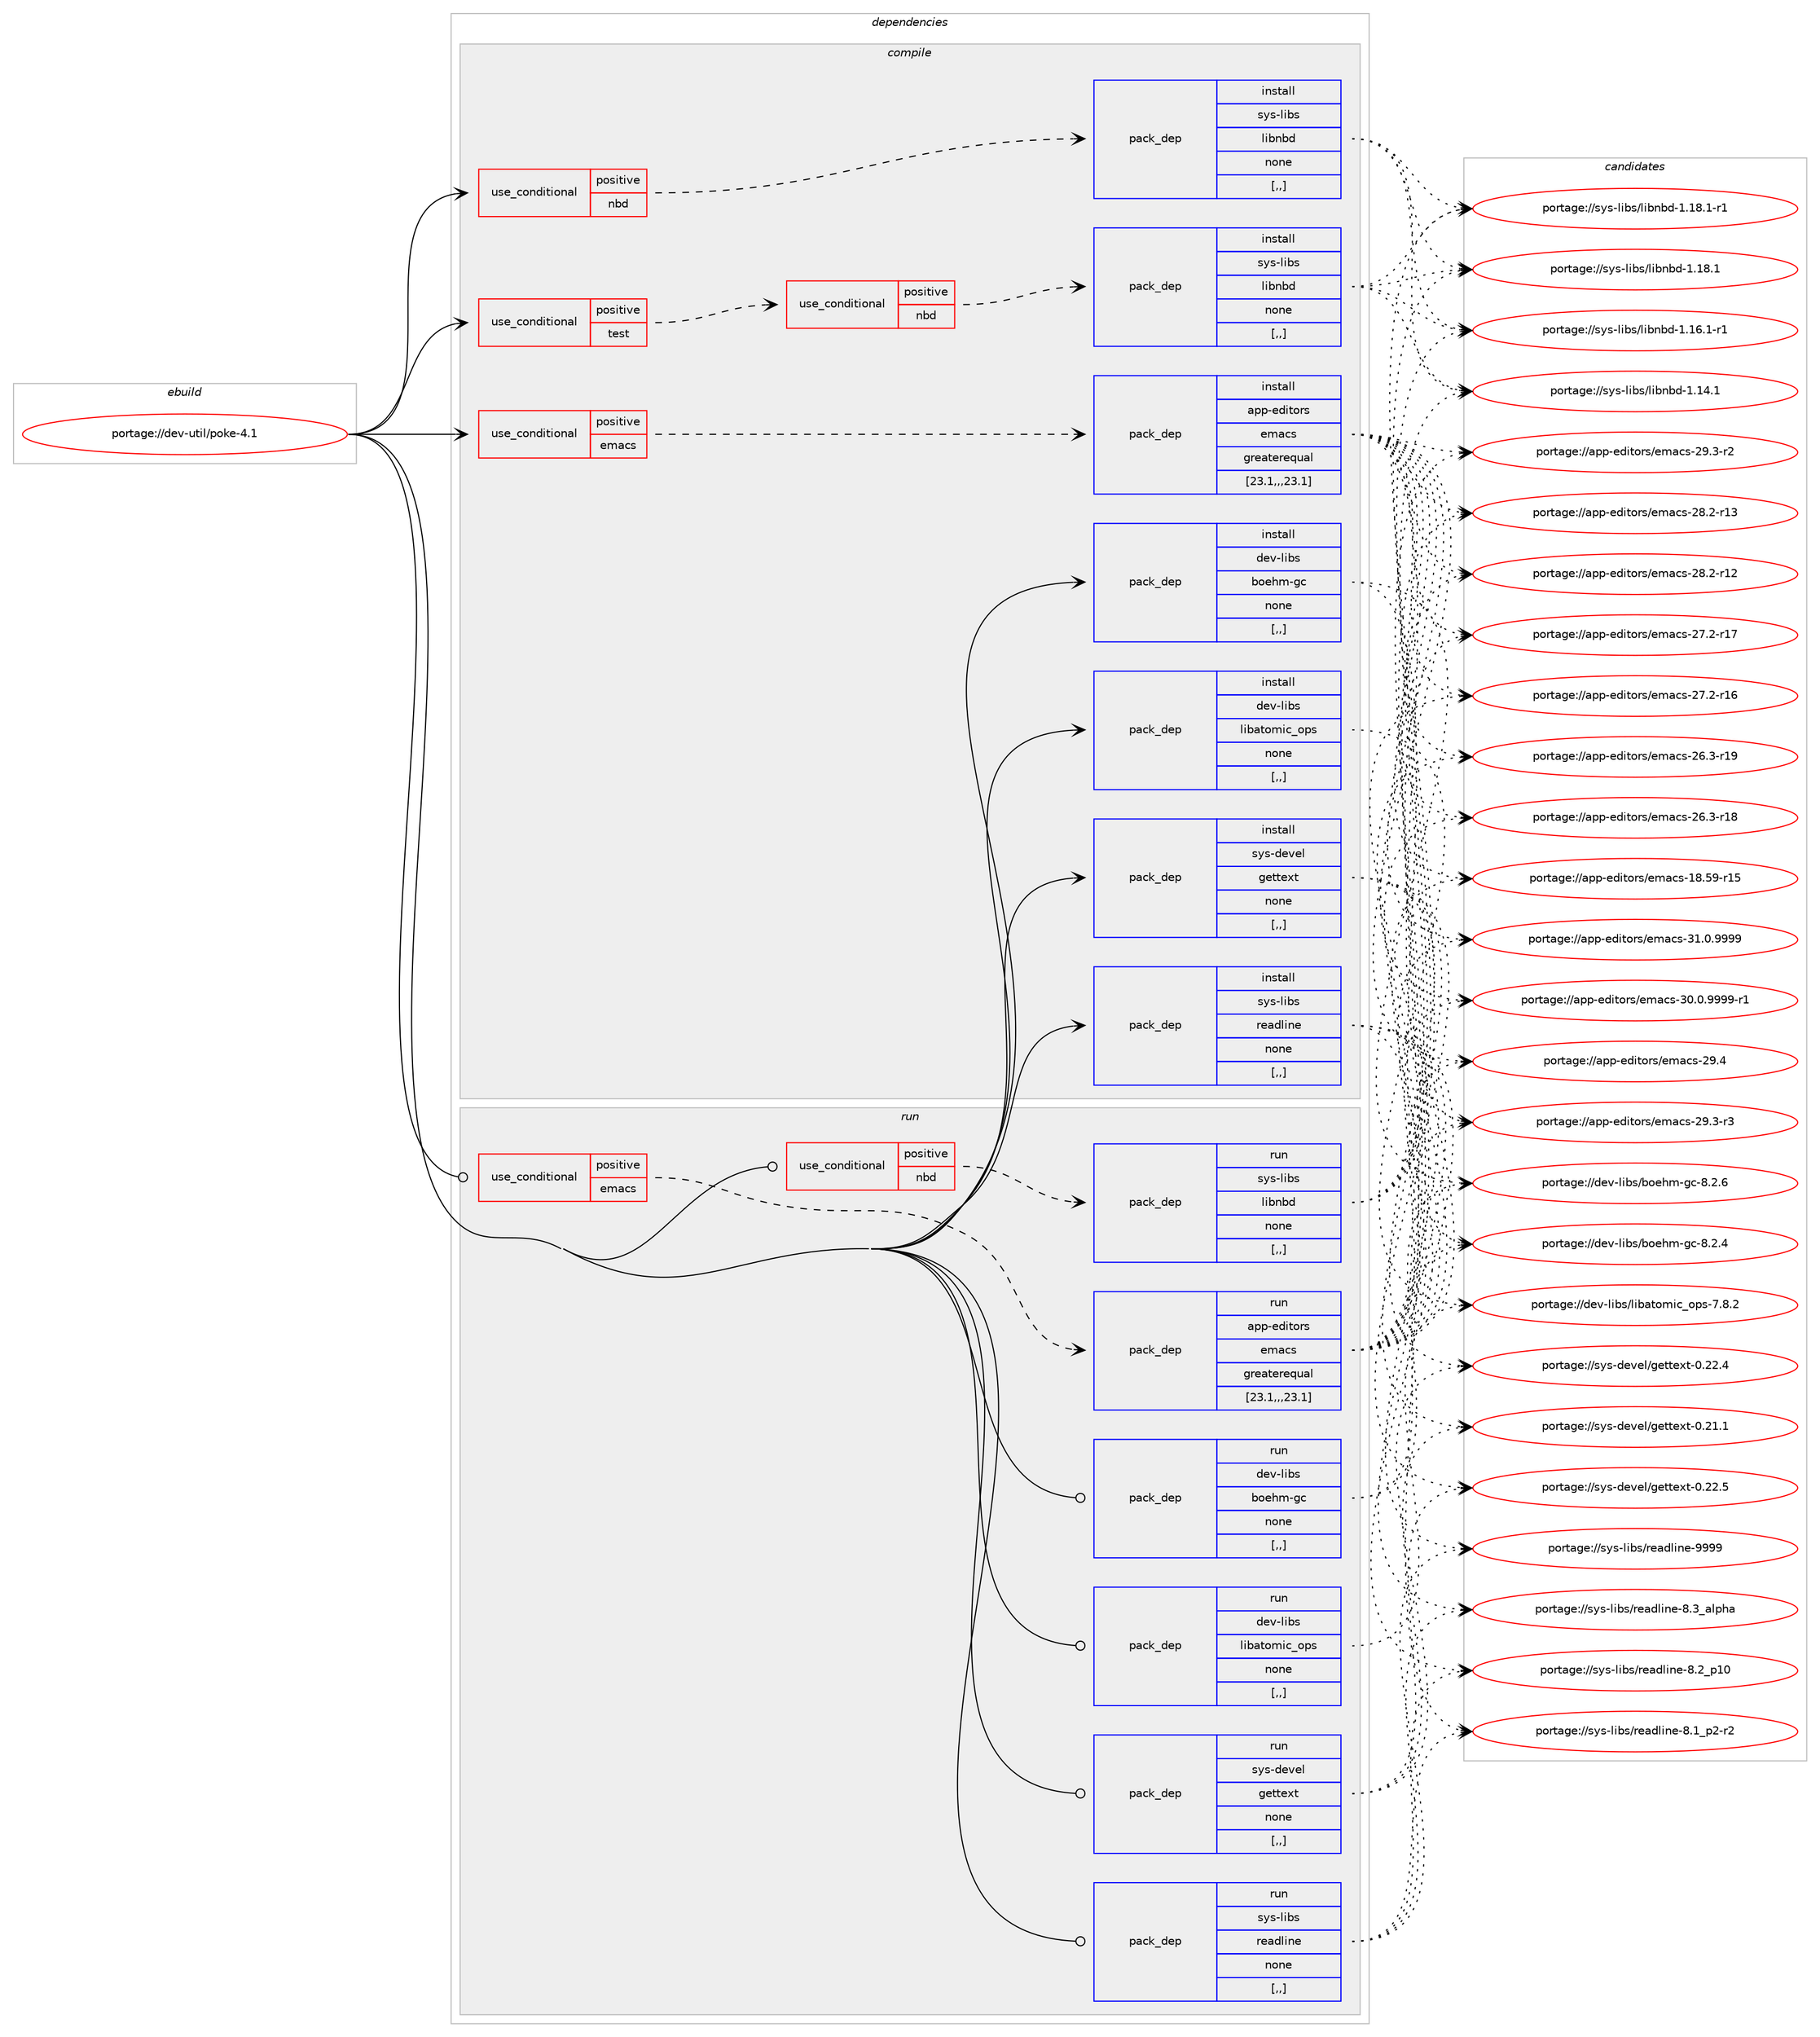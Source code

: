 digraph prolog {

# *************
# Graph options
# *************

newrank=true;
concentrate=true;
compound=true;
graph [rankdir=LR,fontname=Helvetica,fontsize=10,ranksep=1.5];#, ranksep=2.5, nodesep=0.2];
edge  [arrowhead=vee];
node  [fontname=Helvetica,fontsize=10];

# **********
# The ebuild
# **********

subgraph cluster_leftcol {
color=gray;
label=<<i>ebuild</i>>;
id [label="portage://dev-util/poke-4.1", color=red, width=4, href="../dev-util/poke-4.1.svg"];
}

# ****************
# The dependencies
# ****************

subgraph cluster_midcol {
color=gray;
label=<<i>dependencies</i>>;
subgraph cluster_compile {
fillcolor="#eeeeee";
style=filled;
label=<<i>compile</i>>;
subgraph cond61516 {
dependency218426 [label=<<TABLE BORDER="0" CELLBORDER="1" CELLSPACING="0" CELLPADDING="4"><TR><TD ROWSPAN="3" CELLPADDING="10">use_conditional</TD></TR><TR><TD>positive</TD></TR><TR><TD>emacs</TD></TR></TABLE>>, shape=none, color=red];
subgraph pack155470 {
dependency218427 [label=<<TABLE BORDER="0" CELLBORDER="1" CELLSPACING="0" CELLPADDING="4" WIDTH="220"><TR><TD ROWSPAN="6" CELLPADDING="30">pack_dep</TD></TR><TR><TD WIDTH="110">install</TD></TR><TR><TD>app-editors</TD></TR><TR><TD>emacs</TD></TR><TR><TD>greaterequal</TD></TR><TR><TD>[23.1,,,23.1]</TD></TR></TABLE>>, shape=none, color=blue];
}
dependency218426:e -> dependency218427:w [weight=20,style="dashed",arrowhead="vee"];
}
id:e -> dependency218426:w [weight=20,style="solid",arrowhead="vee"];
subgraph cond61517 {
dependency218428 [label=<<TABLE BORDER="0" CELLBORDER="1" CELLSPACING="0" CELLPADDING="4"><TR><TD ROWSPAN="3" CELLPADDING="10">use_conditional</TD></TR><TR><TD>positive</TD></TR><TR><TD>nbd</TD></TR></TABLE>>, shape=none, color=red];
subgraph pack155471 {
dependency218429 [label=<<TABLE BORDER="0" CELLBORDER="1" CELLSPACING="0" CELLPADDING="4" WIDTH="220"><TR><TD ROWSPAN="6" CELLPADDING="30">pack_dep</TD></TR><TR><TD WIDTH="110">install</TD></TR><TR><TD>sys-libs</TD></TR><TR><TD>libnbd</TD></TR><TR><TD>none</TD></TR><TR><TD>[,,]</TD></TR></TABLE>>, shape=none, color=blue];
}
dependency218428:e -> dependency218429:w [weight=20,style="dashed",arrowhead="vee"];
}
id:e -> dependency218428:w [weight=20,style="solid",arrowhead="vee"];
subgraph cond61518 {
dependency218430 [label=<<TABLE BORDER="0" CELLBORDER="1" CELLSPACING="0" CELLPADDING="4"><TR><TD ROWSPAN="3" CELLPADDING="10">use_conditional</TD></TR><TR><TD>positive</TD></TR><TR><TD>test</TD></TR></TABLE>>, shape=none, color=red];
subgraph cond61519 {
dependency218431 [label=<<TABLE BORDER="0" CELLBORDER="1" CELLSPACING="0" CELLPADDING="4"><TR><TD ROWSPAN="3" CELLPADDING="10">use_conditional</TD></TR><TR><TD>positive</TD></TR><TR><TD>nbd</TD></TR></TABLE>>, shape=none, color=red];
subgraph pack155472 {
dependency218432 [label=<<TABLE BORDER="0" CELLBORDER="1" CELLSPACING="0" CELLPADDING="4" WIDTH="220"><TR><TD ROWSPAN="6" CELLPADDING="30">pack_dep</TD></TR><TR><TD WIDTH="110">install</TD></TR><TR><TD>sys-libs</TD></TR><TR><TD>libnbd</TD></TR><TR><TD>none</TD></TR><TR><TD>[,,]</TD></TR></TABLE>>, shape=none, color=blue];
}
dependency218431:e -> dependency218432:w [weight=20,style="dashed",arrowhead="vee"];
}
dependency218430:e -> dependency218431:w [weight=20,style="dashed",arrowhead="vee"];
}
id:e -> dependency218430:w [weight=20,style="solid",arrowhead="vee"];
subgraph pack155473 {
dependency218433 [label=<<TABLE BORDER="0" CELLBORDER="1" CELLSPACING="0" CELLPADDING="4" WIDTH="220"><TR><TD ROWSPAN="6" CELLPADDING="30">pack_dep</TD></TR><TR><TD WIDTH="110">install</TD></TR><TR><TD>dev-libs</TD></TR><TR><TD>boehm-gc</TD></TR><TR><TD>none</TD></TR><TR><TD>[,,]</TD></TR></TABLE>>, shape=none, color=blue];
}
id:e -> dependency218433:w [weight=20,style="solid",arrowhead="vee"];
subgraph pack155474 {
dependency218434 [label=<<TABLE BORDER="0" CELLBORDER="1" CELLSPACING="0" CELLPADDING="4" WIDTH="220"><TR><TD ROWSPAN="6" CELLPADDING="30">pack_dep</TD></TR><TR><TD WIDTH="110">install</TD></TR><TR><TD>dev-libs</TD></TR><TR><TD>libatomic_ops</TD></TR><TR><TD>none</TD></TR><TR><TD>[,,]</TD></TR></TABLE>>, shape=none, color=blue];
}
id:e -> dependency218434:w [weight=20,style="solid",arrowhead="vee"];
subgraph pack155475 {
dependency218435 [label=<<TABLE BORDER="0" CELLBORDER="1" CELLSPACING="0" CELLPADDING="4" WIDTH="220"><TR><TD ROWSPAN="6" CELLPADDING="30">pack_dep</TD></TR><TR><TD WIDTH="110">install</TD></TR><TR><TD>sys-devel</TD></TR><TR><TD>gettext</TD></TR><TR><TD>none</TD></TR><TR><TD>[,,]</TD></TR></TABLE>>, shape=none, color=blue];
}
id:e -> dependency218435:w [weight=20,style="solid",arrowhead="vee"];
subgraph pack155476 {
dependency218436 [label=<<TABLE BORDER="0" CELLBORDER="1" CELLSPACING="0" CELLPADDING="4" WIDTH="220"><TR><TD ROWSPAN="6" CELLPADDING="30">pack_dep</TD></TR><TR><TD WIDTH="110">install</TD></TR><TR><TD>sys-libs</TD></TR><TR><TD>readline</TD></TR><TR><TD>none</TD></TR><TR><TD>[,,]</TD></TR></TABLE>>, shape=none, color=blue];
}
id:e -> dependency218436:w [weight=20,style="solid",arrowhead="vee"];
}
subgraph cluster_compileandrun {
fillcolor="#eeeeee";
style=filled;
label=<<i>compile and run</i>>;
}
subgraph cluster_run {
fillcolor="#eeeeee";
style=filled;
label=<<i>run</i>>;
subgraph cond61520 {
dependency218437 [label=<<TABLE BORDER="0" CELLBORDER="1" CELLSPACING="0" CELLPADDING="4"><TR><TD ROWSPAN="3" CELLPADDING="10">use_conditional</TD></TR><TR><TD>positive</TD></TR><TR><TD>emacs</TD></TR></TABLE>>, shape=none, color=red];
subgraph pack155477 {
dependency218438 [label=<<TABLE BORDER="0" CELLBORDER="1" CELLSPACING="0" CELLPADDING="4" WIDTH="220"><TR><TD ROWSPAN="6" CELLPADDING="30">pack_dep</TD></TR><TR><TD WIDTH="110">run</TD></TR><TR><TD>app-editors</TD></TR><TR><TD>emacs</TD></TR><TR><TD>greaterequal</TD></TR><TR><TD>[23.1,,,23.1]</TD></TR></TABLE>>, shape=none, color=blue];
}
dependency218437:e -> dependency218438:w [weight=20,style="dashed",arrowhead="vee"];
}
id:e -> dependency218437:w [weight=20,style="solid",arrowhead="odot"];
subgraph cond61521 {
dependency218439 [label=<<TABLE BORDER="0" CELLBORDER="1" CELLSPACING="0" CELLPADDING="4"><TR><TD ROWSPAN="3" CELLPADDING="10">use_conditional</TD></TR><TR><TD>positive</TD></TR><TR><TD>nbd</TD></TR></TABLE>>, shape=none, color=red];
subgraph pack155478 {
dependency218440 [label=<<TABLE BORDER="0" CELLBORDER="1" CELLSPACING="0" CELLPADDING="4" WIDTH="220"><TR><TD ROWSPAN="6" CELLPADDING="30">pack_dep</TD></TR><TR><TD WIDTH="110">run</TD></TR><TR><TD>sys-libs</TD></TR><TR><TD>libnbd</TD></TR><TR><TD>none</TD></TR><TR><TD>[,,]</TD></TR></TABLE>>, shape=none, color=blue];
}
dependency218439:e -> dependency218440:w [weight=20,style="dashed",arrowhead="vee"];
}
id:e -> dependency218439:w [weight=20,style="solid",arrowhead="odot"];
subgraph pack155479 {
dependency218441 [label=<<TABLE BORDER="0" CELLBORDER="1" CELLSPACING="0" CELLPADDING="4" WIDTH="220"><TR><TD ROWSPAN="6" CELLPADDING="30">pack_dep</TD></TR><TR><TD WIDTH="110">run</TD></TR><TR><TD>dev-libs</TD></TR><TR><TD>boehm-gc</TD></TR><TR><TD>none</TD></TR><TR><TD>[,,]</TD></TR></TABLE>>, shape=none, color=blue];
}
id:e -> dependency218441:w [weight=20,style="solid",arrowhead="odot"];
subgraph pack155480 {
dependency218442 [label=<<TABLE BORDER="0" CELLBORDER="1" CELLSPACING="0" CELLPADDING="4" WIDTH="220"><TR><TD ROWSPAN="6" CELLPADDING="30">pack_dep</TD></TR><TR><TD WIDTH="110">run</TD></TR><TR><TD>dev-libs</TD></TR><TR><TD>libatomic_ops</TD></TR><TR><TD>none</TD></TR><TR><TD>[,,]</TD></TR></TABLE>>, shape=none, color=blue];
}
id:e -> dependency218442:w [weight=20,style="solid",arrowhead="odot"];
subgraph pack155481 {
dependency218443 [label=<<TABLE BORDER="0" CELLBORDER="1" CELLSPACING="0" CELLPADDING="4" WIDTH="220"><TR><TD ROWSPAN="6" CELLPADDING="30">pack_dep</TD></TR><TR><TD WIDTH="110">run</TD></TR><TR><TD>sys-devel</TD></TR><TR><TD>gettext</TD></TR><TR><TD>none</TD></TR><TR><TD>[,,]</TD></TR></TABLE>>, shape=none, color=blue];
}
id:e -> dependency218443:w [weight=20,style="solid",arrowhead="odot"];
subgraph pack155482 {
dependency218444 [label=<<TABLE BORDER="0" CELLBORDER="1" CELLSPACING="0" CELLPADDING="4" WIDTH="220"><TR><TD ROWSPAN="6" CELLPADDING="30">pack_dep</TD></TR><TR><TD WIDTH="110">run</TD></TR><TR><TD>sys-libs</TD></TR><TR><TD>readline</TD></TR><TR><TD>none</TD></TR><TR><TD>[,,]</TD></TR></TABLE>>, shape=none, color=blue];
}
id:e -> dependency218444:w [weight=20,style="solid",arrowhead="odot"];
}
}

# **************
# The candidates
# **************

subgraph cluster_choices {
rank=same;
color=gray;
label=<<i>candidates</i>>;

subgraph choice155470 {
color=black;
nodesep=1;
choice971121124510110010511611111411547101109979911545514946484657575757 [label="portage://app-editors/emacs-31.0.9999", color=red, width=4,href="../app-editors/emacs-31.0.9999.svg"];
choice9711211245101100105116111114115471011099799115455148464846575757574511449 [label="portage://app-editors/emacs-30.0.9999-r1", color=red, width=4,href="../app-editors/emacs-30.0.9999-r1.svg"];
choice97112112451011001051161111141154710110997991154550574652 [label="portage://app-editors/emacs-29.4", color=red, width=4,href="../app-editors/emacs-29.4.svg"];
choice971121124510110010511611111411547101109979911545505746514511451 [label="portage://app-editors/emacs-29.3-r3", color=red, width=4,href="../app-editors/emacs-29.3-r3.svg"];
choice971121124510110010511611111411547101109979911545505746514511450 [label="portage://app-editors/emacs-29.3-r2", color=red, width=4,href="../app-editors/emacs-29.3-r2.svg"];
choice97112112451011001051161111141154710110997991154550564650451144951 [label="portage://app-editors/emacs-28.2-r13", color=red, width=4,href="../app-editors/emacs-28.2-r13.svg"];
choice97112112451011001051161111141154710110997991154550564650451144950 [label="portage://app-editors/emacs-28.2-r12", color=red, width=4,href="../app-editors/emacs-28.2-r12.svg"];
choice97112112451011001051161111141154710110997991154550554650451144955 [label="portage://app-editors/emacs-27.2-r17", color=red, width=4,href="../app-editors/emacs-27.2-r17.svg"];
choice97112112451011001051161111141154710110997991154550554650451144954 [label="portage://app-editors/emacs-27.2-r16", color=red, width=4,href="../app-editors/emacs-27.2-r16.svg"];
choice97112112451011001051161111141154710110997991154550544651451144957 [label="portage://app-editors/emacs-26.3-r19", color=red, width=4,href="../app-editors/emacs-26.3-r19.svg"];
choice97112112451011001051161111141154710110997991154550544651451144956 [label="portage://app-editors/emacs-26.3-r18", color=red, width=4,href="../app-editors/emacs-26.3-r18.svg"];
choice9711211245101100105116111114115471011099799115454956465357451144953 [label="portage://app-editors/emacs-18.59-r15", color=red, width=4,href="../app-editors/emacs-18.59-r15.svg"];
dependency218427:e -> choice971121124510110010511611111411547101109979911545514946484657575757:w [style=dotted,weight="100"];
dependency218427:e -> choice9711211245101100105116111114115471011099799115455148464846575757574511449:w [style=dotted,weight="100"];
dependency218427:e -> choice97112112451011001051161111141154710110997991154550574652:w [style=dotted,weight="100"];
dependency218427:e -> choice971121124510110010511611111411547101109979911545505746514511451:w [style=dotted,weight="100"];
dependency218427:e -> choice971121124510110010511611111411547101109979911545505746514511450:w [style=dotted,weight="100"];
dependency218427:e -> choice97112112451011001051161111141154710110997991154550564650451144951:w [style=dotted,weight="100"];
dependency218427:e -> choice97112112451011001051161111141154710110997991154550564650451144950:w [style=dotted,weight="100"];
dependency218427:e -> choice97112112451011001051161111141154710110997991154550554650451144955:w [style=dotted,weight="100"];
dependency218427:e -> choice97112112451011001051161111141154710110997991154550554650451144954:w [style=dotted,weight="100"];
dependency218427:e -> choice97112112451011001051161111141154710110997991154550544651451144957:w [style=dotted,weight="100"];
dependency218427:e -> choice97112112451011001051161111141154710110997991154550544651451144956:w [style=dotted,weight="100"];
dependency218427:e -> choice9711211245101100105116111114115471011099799115454956465357451144953:w [style=dotted,weight="100"];
}
subgraph choice155471 {
color=black;
nodesep=1;
choice1151211154510810598115471081059811098100454946495646494511449 [label="portage://sys-libs/libnbd-1.18.1-r1", color=red, width=4,href="../sys-libs/libnbd-1.18.1-r1.svg"];
choice115121115451081059811547108105981109810045494649564649 [label="portage://sys-libs/libnbd-1.18.1", color=red, width=4,href="../sys-libs/libnbd-1.18.1.svg"];
choice1151211154510810598115471081059811098100454946495446494511449 [label="portage://sys-libs/libnbd-1.16.1-r1", color=red, width=4,href="../sys-libs/libnbd-1.16.1-r1.svg"];
choice115121115451081059811547108105981109810045494649524649 [label="portage://sys-libs/libnbd-1.14.1", color=red, width=4,href="../sys-libs/libnbd-1.14.1.svg"];
dependency218429:e -> choice1151211154510810598115471081059811098100454946495646494511449:w [style=dotted,weight="100"];
dependency218429:e -> choice115121115451081059811547108105981109810045494649564649:w [style=dotted,weight="100"];
dependency218429:e -> choice1151211154510810598115471081059811098100454946495446494511449:w [style=dotted,weight="100"];
dependency218429:e -> choice115121115451081059811547108105981109810045494649524649:w [style=dotted,weight="100"];
}
subgraph choice155472 {
color=black;
nodesep=1;
choice1151211154510810598115471081059811098100454946495646494511449 [label="portage://sys-libs/libnbd-1.18.1-r1", color=red, width=4,href="../sys-libs/libnbd-1.18.1-r1.svg"];
choice115121115451081059811547108105981109810045494649564649 [label="portage://sys-libs/libnbd-1.18.1", color=red, width=4,href="../sys-libs/libnbd-1.18.1.svg"];
choice1151211154510810598115471081059811098100454946495446494511449 [label="portage://sys-libs/libnbd-1.16.1-r1", color=red, width=4,href="../sys-libs/libnbd-1.16.1-r1.svg"];
choice115121115451081059811547108105981109810045494649524649 [label="portage://sys-libs/libnbd-1.14.1", color=red, width=4,href="../sys-libs/libnbd-1.14.1.svg"];
dependency218432:e -> choice1151211154510810598115471081059811098100454946495646494511449:w [style=dotted,weight="100"];
dependency218432:e -> choice115121115451081059811547108105981109810045494649564649:w [style=dotted,weight="100"];
dependency218432:e -> choice1151211154510810598115471081059811098100454946495446494511449:w [style=dotted,weight="100"];
dependency218432:e -> choice115121115451081059811547108105981109810045494649524649:w [style=dotted,weight="100"];
}
subgraph choice155473 {
color=black;
nodesep=1;
choice100101118451081059811547981111011041094510399455646504654 [label="portage://dev-libs/boehm-gc-8.2.6", color=red, width=4,href="../dev-libs/boehm-gc-8.2.6.svg"];
choice100101118451081059811547981111011041094510399455646504652 [label="portage://dev-libs/boehm-gc-8.2.4", color=red, width=4,href="../dev-libs/boehm-gc-8.2.4.svg"];
dependency218433:e -> choice100101118451081059811547981111011041094510399455646504654:w [style=dotted,weight="100"];
dependency218433:e -> choice100101118451081059811547981111011041094510399455646504652:w [style=dotted,weight="100"];
}
subgraph choice155474 {
color=black;
nodesep=1;
choice10010111845108105981154710810598971161111091059995111112115455546564650 [label="portage://dev-libs/libatomic_ops-7.8.2", color=red, width=4,href="../dev-libs/libatomic_ops-7.8.2.svg"];
dependency218434:e -> choice10010111845108105981154710810598971161111091059995111112115455546564650:w [style=dotted,weight="100"];
}
subgraph choice155475 {
color=black;
nodesep=1;
choice115121115451001011181011084710310111611610112011645484650504653 [label="portage://sys-devel/gettext-0.22.5", color=red, width=4,href="../sys-devel/gettext-0.22.5.svg"];
choice115121115451001011181011084710310111611610112011645484650504652 [label="portage://sys-devel/gettext-0.22.4", color=red, width=4,href="../sys-devel/gettext-0.22.4.svg"];
choice115121115451001011181011084710310111611610112011645484650494649 [label="portage://sys-devel/gettext-0.21.1", color=red, width=4,href="../sys-devel/gettext-0.21.1.svg"];
dependency218435:e -> choice115121115451001011181011084710310111611610112011645484650504653:w [style=dotted,weight="100"];
dependency218435:e -> choice115121115451001011181011084710310111611610112011645484650504652:w [style=dotted,weight="100"];
dependency218435:e -> choice115121115451001011181011084710310111611610112011645484650494649:w [style=dotted,weight="100"];
}
subgraph choice155476 {
color=black;
nodesep=1;
choice115121115451081059811547114101971001081051101014557575757 [label="portage://sys-libs/readline-9999", color=red, width=4,href="../sys-libs/readline-9999.svg"];
choice1151211154510810598115471141019710010810511010145564651959710811210497 [label="portage://sys-libs/readline-8.3_alpha", color=red, width=4,href="../sys-libs/readline-8.3_alpha.svg"];
choice1151211154510810598115471141019710010810511010145564650951124948 [label="portage://sys-libs/readline-8.2_p10", color=red, width=4,href="../sys-libs/readline-8.2_p10.svg"];
choice115121115451081059811547114101971001081051101014556464995112504511450 [label="portage://sys-libs/readline-8.1_p2-r2", color=red, width=4,href="../sys-libs/readline-8.1_p2-r2.svg"];
dependency218436:e -> choice115121115451081059811547114101971001081051101014557575757:w [style=dotted,weight="100"];
dependency218436:e -> choice1151211154510810598115471141019710010810511010145564651959710811210497:w [style=dotted,weight="100"];
dependency218436:e -> choice1151211154510810598115471141019710010810511010145564650951124948:w [style=dotted,weight="100"];
dependency218436:e -> choice115121115451081059811547114101971001081051101014556464995112504511450:w [style=dotted,weight="100"];
}
subgraph choice155477 {
color=black;
nodesep=1;
choice971121124510110010511611111411547101109979911545514946484657575757 [label="portage://app-editors/emacs-31.0.9999", color=red, width=4,href="../app-editors/emacs-31.0.9999.svg"];
choice9711211245101100105116111114115471011099799115455148464846575757574511449 [label="portage://app-editors/emacs-30.0.9999-r1", color=red, width=4,href="../app-editors/emacs-30.0.9999-r1.svg"];
choice97112112451011001051161111141154710110997991154550574652 [label="portage://app-editors/emacs-29.4", color=red, width=4,href="../app-editors/emacs-29.4.svg"];
choice971121124510110010511611111411547101109979911545505746514511451 [label="portage://app-editors/emacs-29.3-r3", color=red, width=4,href="../app-editors/emacs-29.3-r3.svg"];
choice971121124510110010511611111411547101109979911545505746514511450 [label="portage://app-editors/emacs-29.3-r2", color=red, width=4,href="../app-editors/emacs-29.3-r2.svg"];
choice97112112451011001051161111141154710110997991154550564650451144951 [label="portage://app-editors/emacs-28.2-r13", color=red, width=4,href="../app-editors/emacs-28.2-r13.svg"];
choice97112112451011001051161111141154710110997991154550564650451144950 [label="portage://app-editors/emacs-28.2-r12", color=red, width=4,href="../app-editors/emacs-28.2-r12.svg"];
choice97112112451011001051161111141154710110997991154550554650451144955 [label="portage://app-editors/emacs-27.2-r17", color=red, width=4,href="../app-editors/emacs-27.2-r17.svg"];
choice97112112451011001051161111141154710110997991154550554650451144954 [label="portage://app-editors/emacs-27.2-r16", color=red, width=4,href="../app-editors/emacs-27.2-r16.svg"];
choice97112112451011001051161111141154710110997991154550544651451144957 [label="portage://app-editors/emacs-26.3-r19", color=red, width=4,href="../app-editors/emacs-26.3-r19.svg"];
choice97112112451011001051161111141154710110997991154550544651451144956 [label="portage://app-editors/emacs-26.3-r18", color=red, width=4,href="../app-editors/emacs-26.3-r18.svg"];
choice9711211245101100105116111114115471011099799115454956465357451144953 [label="portage://app-editors/emacs-18.59-r15", color=red, width=4,href="../app-editors/emacs-18.59-r15.svg"];
dependency218438:e -> choice971121124510110010511611111411547101109979911545514946484657575757:w [style=dotted,weight="100"];
dependency218438:e -> choice9711211245101100105116111114115471011099799115455148464846575757574511449:w [style=dotted,weight="100"];
dependency218438:e -> choice97112112451011001051161111141154710110997991154550574652:w [style=dotted,weight="100"];
dependency218438:e -> choice971121124510110010511611111411547101109979911545505746514511451:w [style=dotted,weight="100"];
dependency218438:e -> choice971121124510110010511611111411547101109979911545505746514511450:w [style=dotted,weight="100"];
dependency218438:e -> choice97112112451011001051161111141154710110997991154550564650451144951:w [style=dotted,weight="100"];
dependency218438:e -> choice97112112451011001051161111141154710110997991154550564650451144950:w [style=dotted,weight="100"];
dependency218438:e -> choice97112112451011001051161111141154710110997991154550554650451144955:w [style=dotted,weight="100"];
dependency218438:e -> choice97112112451011001051161111141154710110997991154550554650451144954:w [style=dotted,weight="100"];
dependency218438:e -> choice97112112451011001051161111141154710110997991154550544651451144957:w [style=dotted,weight="100"];
dependency218438:e -> choice97112112451011001051161111141154710110997991154550544651451144956:w [style=dotted,weight="100"];
dependency218438:e -> choice9711211245101100105116111114115471011099799115454956465357451144953:w [style=dotted,weight="100"];
}
subgraph choice155478 {
color=black;
nodesep=1;
choice1151211154510810598115471081059811098100454946495646494511449 [label="portage://sys-libs/libnbd-1.18.1-r1", color=red, width=4,href="../sys-libs/libnbd-1.18.1-r1.svg"];
choice115121115451081059811547108105981109810045494649564649 [label="portage://sys-libs/libnbd-1.18.1", color=red, width=4,href="../sys-libs/libnbd-1.18.1.svg"];
choice1151211154510810598115471081059811098100454946495446494511449 [label="portage://sys-libs/libnbd-1.16.1-r1", color=red, width=4,href="../sys-libs/libnbd-1.16.1-r1.svg"];
choice115121115451081059811547108105981109810045494649524649 [label="portage://sys-libs/libnbd-1.14.1", color=red, width=4,href="../sys-libs/libnbd-1.14.1.svg"];
dependency218440:e -> choice1151211154510810598115471081059811098100454946495646494511449:w [style=dotted,weight="100"];
dependency218440:e -> choice115121115451081059811547108105981109810045494649564649:w [style=dotted,weight="100"];
dependency218440:e -> choice1151211154510810598115471081059811098100454946495446494511449:w [style=dotted,weight="100"];
dependency218440:e -> choice115121115451081059811547108105981109810045494649524649:w [style=dotted,weight="100"];
}
subgraph choice155479 {
color=black;
nodesep=1;
choice100101118451081059811547981111011041094510399455646504654 [label="portage://dev-libs/boehm-gc-8.2.6", color=red, width=4,href="../dev-libs/boehm-gc-8.2.6.svg"];
choice100101118451081059811547981111011041094510399455646504652 [label="portage://dev-libs/boehm-gc-8.2.4", color=red, width=4,href="../dev-libs/boehm-gc-8.2.4.svg"];
dependency218441:e -> choice100101118451081059811547981111011041094510399455646504654:w [style=dotted,weight="100"];
dependency218441:e -> choice100101118451081059811547981111011041094510399455646504652:w [style=dotted,weight="100"];
}
subgraph choice155480 {
color=black;
nodesep=1;
choice10010111845108105981154710810598971161111091059995111112115455546564650 [label="portage://dev-libs/libatomic_ops-7.8.2", color=red, width=4,href="../dev-libs/libatomic_ops-7.8.2.svg"];
dependency218442:e -> choice10010111845108105981154710810598971161111091059995111112115455546564650:w [style=dotted,weight="100"];
}
subgraph choice155481 {
color=black;
nodesep=1;
choice115121115451001011181011084710310111611610112011645484650504653 [label="portage://sys-devel/gettext-0.22.5", color=red, width=4,href="../sys-devel/gettext-0.22.5.svg"];
choice115121115451001011181011084710310111611610112011645484650504652 [label="portage://sys-devel/gettext-0.22.4", color=red, width=4,href="../sys-devel/gettext-0.22.4.svg"];
choice115121115451001011181011084710310111611610112011645484650494649 [label="portage://sys-devel/gettext-0.21.1", color=red, width=4,href="../sys-devel/gettext-0.21.1.svg"];
dependency218443:e -> choice115121115451001011181011084710310111611610112011645484650504653:w [style=dotted,weight="100"];
dependency218443:e -> choice115121115451001011181011084710310111611610112011645484650504652:w [style=dotted,weight="100"];
dependency218443:e -> choice115121115451001011181011084710310111611610112011645484650494649:w [style=dotted,weight="100"];
}
subgraph choice155482 {
color=black;
nodesep=1;
choice115121115451081059811547114101971001081051101014557575757 [label="portage://sys-libs/readline-9999", color=red, width=4,href="../sys-libs/readline-9999.svg"];
choice1151211154510810598115471141019710010810511010145564651959710811210497 [label="portage://sys-libs/readline-8.3_alpha", color=red, width=4,href="../sys-libs/readline-8.3_alpha.svg"];
choice1151211154510810598115471141019710010810511010145564650951124948 [label="portage://sys-libs/readline-8.2_p10", color=red, width=4,href="../sys-libs/readline-8.2_p10.svg"];
choice115121115451081059811547114101971001081051101014556464995112504511450 [label="portage://sys-libs/readline-8.1_p2-r2", color=red, width=4,href="../sys-libs/readline-8.1_p2-r2.svg"];
dependency218444:e -> choice115121115451081059811547114101971001081051101014557575757:w [style=dotted,weight="100"];
dependency218444:e -> choice1151211154510810598115471141019710010810511010145564651959710811210497:w [style=dotted,weight="100"];
dependency218444:e -> choice1151211154510810598115471141019710010810511010145564650951124948:w [style=dotted,weight="100"];
dependency218444:e -> choice115121115451081059811547114101971001081051101014556464995112504511450:w [style=dotted,weight="100"];
}
}

}

